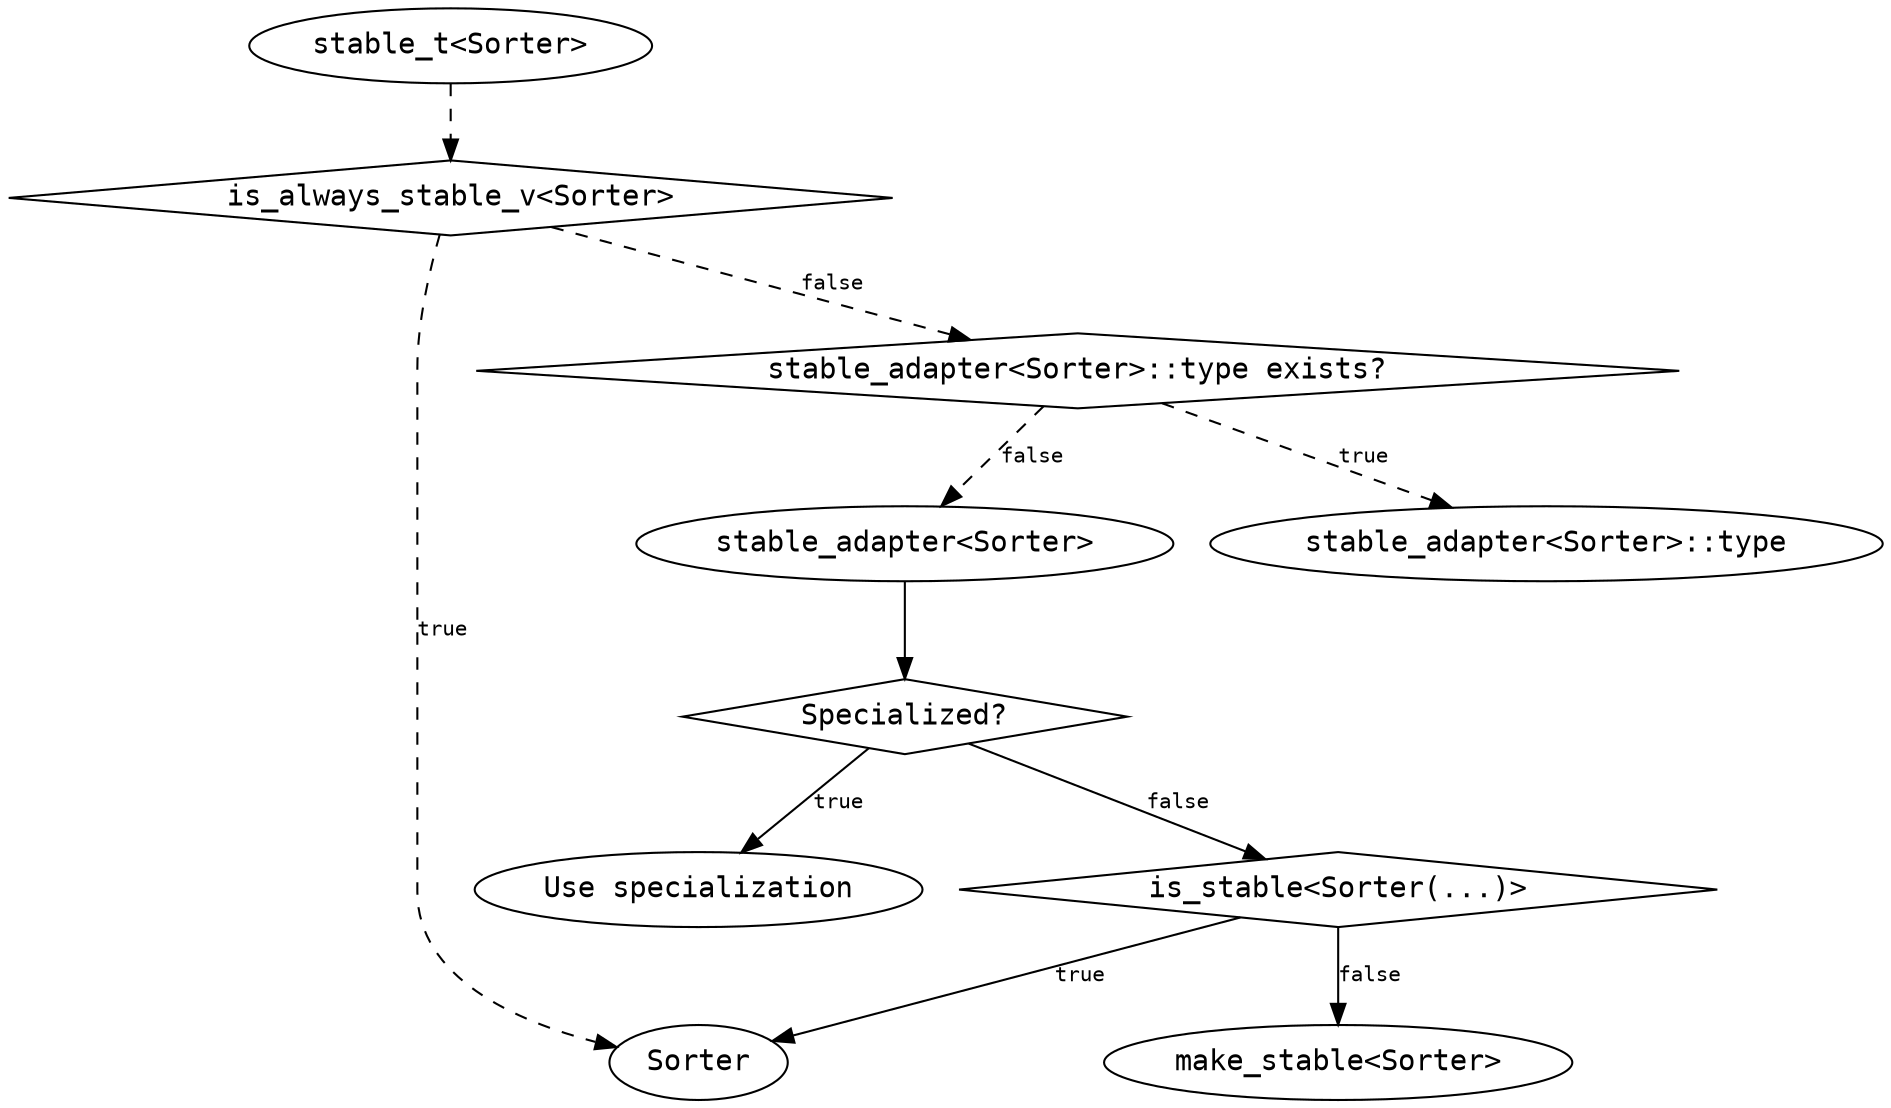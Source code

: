 // Copyright (c) 2021 Morwenn
// SPDX-License-Identifier: MIT

digraph G {

  // Nodes
  node [fontname="consolas"];
  sorter[label="Sorter"]
  stable_t[label="stable_t<Sorter>"]
  stable_adapter[label="stable_adapter<Sorter>"]
  make_stable[label="make_stable<Sorter>"]
  "stable_adapter<Sorter>::type"
  "Use specialization"
  node [shape="diamond"]
  is_always_stable[label="is_always_stable_v<Sorter>"]
  is_stable[label="is_stable<Sorter(...)>"]
  "stable_adapter<Sorter>::type exists?"
  specialized[label="Specialized?"]

  // Flow
  stable_t -> is_always_stable[style=dashed]
  is_always_stable -> sorter[label="true",fontname="consolas",fontsize="10",style=dashed]
  is_always_stable -> "stable_adapter<Sorter>::type exists?"[label="false",fontname="consolas",fontsize="10",style=dashed]
  "stable_adapter<Sorter>::type exists?" -> "stable_adapter<Sorter>::type"[label="true",fontname="consolas",fontsize="10"style=dashed]
  "stable_adapter<Sorter>::type exists?" -> stable_adapter[label="false",fontname="consolas",fontsize="10"style=dashed]
  stable_adapter -> specialized
  specialized -> "Use specialization"[label="true",fontname="consolas",fontsize="10"]
  specialized -> is_stable[label="false",fontname="consolas",fontsize="10"]
  is_stable -> sorter[label="true",fontname="consolas",fontsize="10"]
  is_stable -> make_stable[label="false",fontname="consolas",fontsize="10"]
}
